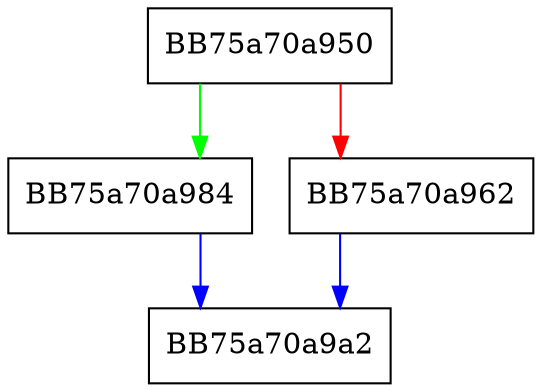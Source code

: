 digraph pmi_event_pool_enable_throttling {
  node [shape="box"];
  graph [splines=ortho];
  BB75a70a950 -> BB75a70a984 [color="green"];
  BB75a70a950 -> BB75a70a962 [color="red"];
  BB75a70a962 -> BB75a70a9a2 [color="blue"];
  BB75a70a984 -> BB75a70a9a2 [color="blue"];
}